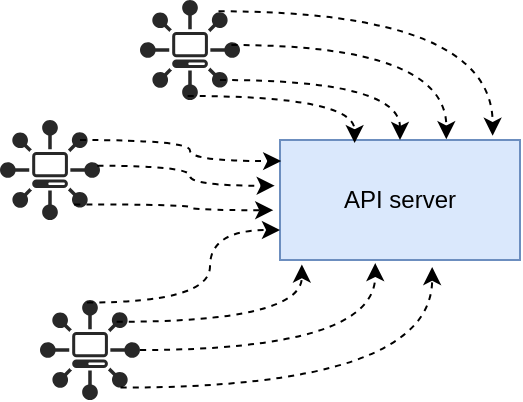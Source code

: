 <mxfile version="24.8.4" pages="16">
  <diagram name="5.1" id="tPfWv-KvZIML5b-OxrrU">
    <mxGraphModel grid="1" page="1" gridSize="10" guides="1" tooltips="1" connect="1" arrows="1" fold="1" pageScale="1" pageWidth="850" pageHeight="1100" math="0" shadow="0">
      <root>
        <mxCell id="0" />
        <mxCell id="1" parent="0" />
        <mxCell id="RDC7dq4gFEcU3LLDLoOI-40" value="" style="verticalLabelPosition=bottom;sketch=0;html=1;fillColor=#282828;strokeColor=none;verticalAlign=top;pointerEvents=1;align=center;shape=mxgraph.cisco_safe.security_icons.ddos;" vertex="1" parent="1">
          <mxGeometry x="340" y="20" width="50" height="50" as="geometry" />
        </mxCell>
        <mxCell id="RDC7dq4gFEcU3LLDLoOI-41" value="" style="verticalLabelPosition=bottom;sketch=0;html=1;fillColor=#282828;strokeColor=none;verticalAlign=top;pointerEvents=1;align=center;shape=mxgraph.cisco_safe.security_icons.ddos;" vertex="1" parent="1">
          <mxGeometry x="270" y="80" width="50" height="50" as="geometry" />
        </mxCell>
        <mxCell id="RDC7dq4gFEcU3LLDLoOI-42" value="" style="verticalLabelPosition=bottom;sketch=0;html=1;fillColor=#282828;strokeColor=none;verticalAlign=top;pointerEvents=1;align=center;shape=mxgraph.cisco_safe.security_icons.ddos;" vertex="1" parent="1">
          <mxGeometry x="290" y="170" width="50" height="50" as="geometry" />
        </mxCell>
        <mxCell id="RDC7dq4gFEcU3LLDLoOI-43" value="API server" style="rounded=0;whiteSpace=wrap;html=1;fillColor=#dae8fc;strokeColor=#6c8ebf;" vertex="1" parent="1">
          <mxGeometry x="410" y="90" width="120" height="60" as="geometry" />
        </mxCell>
        <mxCell id="RDC7dq4gFEcU3LLDLoOI-44" value="" style="endArrow=classic;html=1;rounded=0;exitX=0.785;exitY=0.113;exitDx=0;exitDy=0;exitPerimeter=0;entryX=0.886;entryY=-0.035;entryDx=0;entryDy=0;entryPerimeter=0;edgeStyle=orthogonalEdgeStyle;curved=1;dashed=1;" edge="1" parent="1" source="RDC7dq4gFEcU3LLDLoOI-40" target="RDC7dq4gFEcU3LLDLoOI-43">
          <mxGeometry width="50" height="50" relative="1" as="geometry">
            <mxPoint x="510" y="50" as="sourcePoint" />
            <mxPoint x="560" as="targetPoint" />
          </mxGeometry>
        </mxCell>
        <mxCell id="RDC7dq4gFEcU3LLDLoOI-45" value="" style="endArrow=classic;html=1;rounded=0;exitX=0.914;exitY=0.45;exitDx=0;exitDy=0;exitPerimeter=0;entryX=0.693;entryY=-0.006;entryDx=0;entryDy=0;entryPerimeter=0;edgeStyle=orthogonalEdgeStyle;curved=1;dashed=1;" edge="1" parent="1" source="RDC7dq4gFEcU3LLDLoOI-40" target="RDC7dq4gFEcU3LLDLoOI-43">
          <mxGeometry width="50" height="50" relative="1" as="geometry">
            <mxPoint x="510" y="50" as="sourcePoint" />
            <mxPoint x="560" as="targetPoint" />
          </mxGeometry>
        </mxCell>
        <mxCell id="RDC7dq4gFEcU3LLDLoOI-46" value="" style="endArrow=classic;html=1;rounded=0;exitX=0.8;exitY=0.8;exitDx=0;exitDy=0;exitPerimeter=0;entryX=0.5;entryY=0;entryDx=0;entryDy=0;edgeStyle=orthogonalEdgeStyle;curved=1;dashed=1;" edge="1" parent="1" source="RDC7dq4gFEcU3LLDLoOI-40" target="RDC7dq4gFEcU3LLDLoOI-43">
          <mxGeometry width="50" height="50" relative="1" as="geometry">
            <mxPoint x="550" y="80" as="sourcePoint" />
            <mxPoint x="600" y="30" as="targetPoint" />
          </mxGeometry>
        </mxCell>
        <mxCell id="RDC7dq4gFEcU3LLDLoOI-47" value="" style="endArrow=classic;html=1;rounded=0;exitX=0.476;exitY=0.96;exitDx=0;exitDy=0;exitPerimeter=0;entryX=0.311;entryY=0.026;entryDx=0;entryDy=0;entryPerimeter=0;edgeStyle=orthogonalEdgeStyle;curved=1;dashed=1;" edge="1" parent="1" source="RDC7dq4gFEcU3LLDLoOI-40" target="RDC7dq4gFEcU3LLDLoOI-43">
          <mxGeometry width="50" height="50" relative="1" as="geometry">
            <mxPoint x="600" y="60" as="sourcePoint" />
            <mxPoint x="650" y="10" as="targetPoint" />
          </mxGeometry>
        </mxCell>
        <mxCell id="RDC7dq4gFEcU3LLDLoOI-48" value="" style="endArrow=classic;html=1;rounded=0;exitX=0.8;exitY=0.2;exitDx=0;exitDy=0;exitPerimeter=0;entryX=0.005;entryY=0.176;entryDx=0;entryDy=0;entryPerimeter=0;edgeStyle=orthogonalEdgeStyle;curved=1;dashed=1;" edge="1" parent="1" source="RDC7dq4gFEcU3LLDLoOI-41" target="RDC7dq4gFEcU3LLDLoOI-43">
          <mxGeometry width="50" height="50" relative="1" as="geometry">
            <mxPoint x="450" y="260" as="sourcePoint" />
            <mxPoint x="500" y="210" as="targetPoint" />
          </mxGeometry>
        </mxCell>
        <mxCell id="RDC7dq4gFEcU3LLDLoOI-49" value="" style="endArrow=classic;html=1;rounded=0;exitX=0.972;exitY=0.457;exitDx=0;exitDy=0;exitPerimeter=0;entryX=-0.022;entryY=0.381;entryDx=0;entryDy=0;entryPerimeter=0;edgeStyle=orthogonalEdgeStyle;curved=1;dashed=1;" edge="1" parent="1" source="RDC7dq4gFEcU3LLDLoOI-41" target="RDC7dq4gFEcU3LLDLoOI-43">
          <mxGeometry width="50" height="50" relative="1" as="geometry">
            <mxPoint x="450" y="290" as="sourcePoint" />
            <mxPoint x="500" y="240" as="targetPoint" />
          </mxGeometry>
        </mxCell>
        <mxCell id="RDC7dq4gFEcU3LLDLoOI-50" value="" style="endArrow=classic;html=1;rounded=0;exitX=0.74;exitY=0.844;exitDx=0;exitDy=0;exitPerimeter=0;entryX=-0.028;entryY=0.585;entryDx=0;entryDy=0;entryPerimeter=0;edgeStyle=orthogonalEdgeStyle;curved=1;dashed=1;" edge="1" parent="1" source="RDC7dq4gFEcU3LLDLoOI-41" target="RDC7dq4gFEcU3LLDLoOI-43">
          <mxGeometry width="50" height="50" relative="1" as="geometry">
            <mxPoint x="480" y="280" as="sourcePoint" />
            <mxPoint x="530" y="230" as="targetPoint" />
          </mxGeometry>
        </mxCell>
        <mxCell id="RDC7dq4gFEcU3LLDLoOI-51" value="" style="endArrow=classic;html=1;rounded=0;exitX=0.469;exitY=0.025;exitDx=0;exitDy=0;exitPerimeter=0;entryX=0;entryY=0.75;entryDx=0;entryDy=0;edgeStyle=orthogonalEdgeStyle;curved=1;dashed=1;" edge="1" parent="1" source="RDC7dq4gFEcU3LLDLoOI-42" target="RDC7dq4gFEcU3LLDLoOI-43">
          <mxGeometry width="50" height="50" relative="1" as="geometry">
            <mxPoint x="510" y="290" as="sourcePoint" />
            <mxPoint x="560" y="240" as="targetPoint" />
          </mxGeometry>
        </mxCell>
        <mxCell id="RDC7dq4gFEcU3LLDLoOI-52" value="" style="endArrow=classic;html=1;rounded=0;exitX=0.766;exitY=0.218;exitDx=0;exitDy=0;exitPerimeter=0;entryX=0.091;entryY=1.037;entryDx=0;entryDy=0;entryPerimeter=0;edgeStyle=orthogonalEdgeStyle;curved=1;dashed=1;" edge="1" parent="1" source="RDC7dq4gFEcU3LLDLoOI-42" target="RDC7dq4gFEcU3LLDLoOI-43">
          <mxGeometry width="50" height="50" relative="1" as="geometry">
            <mxPoint x="460" y="310" as="sourcePoint" />
            <mxPoint x="510" y="260" as="targetPoint" />
          </mxGeometry>
        </mxCell>
        <mxCell id="RDC7dq4gFEcU3LLDLoOI-53" value="" style="endArrow=classic;html=1;rounded=0;entryX=0.397;entryY=1.026;entryDx=0;entryDy=0;entryPerimeter=0;edgeStyle=orthogonalEdgeStyle;curved=1;dashed=1;" edge="1" parent="1" source="RDC7dq4gFEcU3LLDLoOI-42" target="RDC7dq4gFEcU3LLDLoOI-43">
          <mxGeometry width="50" height="50" relative="1" as="geometry">
            <mxPoint x="490" y="280" as="sourcePoint" />
            <mxPoint x="540" y="230" as="targetPoint" />
          </mxGeometry>
        </mxCell>
        <mxCell id="RDC7dq4gFEcU3LLDLoOI-54" value="" style="endArrow=classic;html=1;rounded=0;exitX=0.805;exitY=0.876;exitDx=0;exitDy=0;exitPerimeter=0;entryX=0.634;entryY=1.058;entryDx=0;entryDy=0;entryPerimeter=0;edgeStyle=orthogonalEdgeStyle;curved=1;dashed=1;" edge="1" parent="1" source="RDC7dq4gFEcU3LLDLoOI-42" target="RDC7dq4gFEcU3LLDLoOI-43">
          <mxGeometry width="50" height="50" relative="1" as="geometry">
            <mxPoint x="500" y="280" as="sourcePoint" />
            <mxPoint x="550" y="230" as="targetPoint" />
          </mxGeometry>
        </mxCell>
      </root>
    </mxGraphModel>
  </diagram>
  <diagram id="exQNkPFlKrOKUaBLBfif" name="5.2">
    <mxGraphModel dx="1050" dy="621" grid="1" gridSize="10" guides="1" tooltips="1" connect="1" arrows="1" fold="1" page="1" pageScale="1" pageWidth="850" pageHeight="1100" math="0" shadow="0">
      <root>
        <mxCell id="0" />
        <mxCell id="1" parent="0" />
        <mxCell id="b8_OeyGkem425GvDHhff-1" value="API server" style="rounded=0;whiteSpace=wrap;html=1;fillColor=#dae8fc;strokeColor=#6c8ebf;" vertex="1" parent="1">
          <mxGeometry x="550" y="230" width="120" height="60" as="geometry" />
        </mxCell>
        <mxCell id="b8_OeyGkem425GvDHhff-2" style="edgeStyle=orthogonalEdgeStyle;rounded=1;orthogonalLoop=1;jettySize=auto;html=1;curved=0;dashed=1;" edge="1" parent="1" source="b8_OeyGkem425GvDHhff-4" target="b8_OeyGkem425GvDHhff-8">
          <mxGeometry relative="1" as="geometry" />
        </mxCell>
        <mxCell id="b8_OeyGkem425GvDHhff-3" style="edgeStyle=orthogonalEdgeStyle;rounded=1;orthogonalLoop=1;jettySize=auto;html=1;entryX=0;entryY=0.5;entryDx=0;entryDy=0;curved=0;dashed=1;" edge="1" parent="1" source="b8_OeyGkem425GvDHhff-4" target="b8_OeyGkem425GvDHhff-6">
          <mxGeometry relative="1" as="geometry">
            <Array as="points">
              <mxPoint x="195" y="130" />
            </Array>
          </mxGeometry>
        </mxCell>
        <mxCell id="b8_OeyGkem425GvDHhff-4" value="" style="verticalLabelPosition=bottom;sketch=0;html=1;fillColor=#282828;strokeColor=none;verticalAlign=top;pointerEvents=1;align=center;shape=mxgraph.cisco_safe.security_icons.ddos;" vertex="1" parent="1">
          <mxGeometry x="170" y="170" width="50" height="50" as="geometry" />
        </mxCell>
        <mxCell id="b8_OeyGkem425GvDHhff-5" style="edgeStyle=orthogonalEdgeStyle;rounded=1;orthogonalLoop=1;jettySize=auto;html=1;curved=0;dashed=1;" edge="1" parent="1" source="b8_OeyGkem425GvDHhff-6" target="b8_OeyGkem425GvDHhff-1">
          <mxGeometry relative="1" as="geometry">
            <Array as="points">
              <mxPoint x="610" y="130" />
            </Array>
          </mxGeometry>
        </mxCell>
        <mxCell id="b8_OeyGkem425GvDHhff-6" value="POST /login&lt;div&gt;{&lt;/div&gt;&lt;div&gt;&amp;nbsp; &quot;email&quot;: &quot;user@domain.com&quot;,&lt;/div&gt;&lt;div&gt;&lt;span style=&quot;background-color: initial;&quot;&gt;&amp;nbsp; &quot;password&quot;: &quot;asdf&quot;&lt;/span&gt;&lt;/div&gt;&lt;div&gt;&lt;span style=&quot;background-color: initial;&quot;&gt;}&lt;/span&gt;&lt;/div&gt;" style="text;html=1;align=left;verticalAlign=middle;whiteSpace=wrap;rounded=0;spacing=10;strokeColor=#d6b656;dashed=1;fillColor=#fff2cc;" vertex="1" parent="1">
          <mxGeometry x="360" y="80" width="190" height="100" as="geometry" />
        </mxCell>
        <mxCell id="b8_OeyGkem425GvDHhff-7" style="edgeStyle=orthogonalEdgeStyle;rounded=0;orthogonalLoop=1;jettySize=auto;html=1;dashed=1;" edge="1" parent="1" source="b8_OeyGkem425GvDHhff-8" target="b8_OeyGkem425GvDHhff-1">
          <mxGeometry relative="1" as="geometry" />
        </mxCell>
        <mxCell id="b8_OeyGkem425GvDHhff-8" value="POST /login&lt;div&gt;{&lt;/div&gt;&lt;div&gt;&amp;nbsp; &quot;email&quot;: &quot;user@domain.com&quot;,&lt;/div&gt;&lt;div&gt;&lt;span style=&quot;background-color: initial;&quot;&gt;&amp;nbsp; &quot;password&quot;: &quot;password&quot;&lt;/span&gt;&lt;/div&gt;&lt;div&gt;&lt;span style=&quot;background-color: initial;&quot;&gt;}&lt;/span&gt;&lt;/div&gt;" style="text;html=1;align=left;verticalAlign=middle;whiteSpace=wrap;rounded=0;spacing=10;strokeColor=#d6b656;dashed=1;fillColor=#fff2cc;" vertex="1" parent="1">
          <mxGeometry x="270" y="210" width="190" height="100" as="geometry" />
        </mxCell>
        <mxCell id="b8_OeyGkem425GvDHhff-9" style="edgeStyle=orthogonalEdgeStyle;rounded=1;orthogonalLoop=1;jettySize=auto;html=1;entryX=0.5;entryY=1;entryDx=0;entryDy=0;curved=0;dashed=1;" edge="1" parent="1" source="b8_OeyGkem425GvDHhff-10" target="b8_OeyGkem425GvDHhff-1">
          <mxGeometry relative="1" as="geometry">
            <Array as="points">
              <mxPoint x="250" y="300" />
              <mxPoint x="250" y="330" />
              <mxPoint x="610" y="330" />
            </Array>
          </mxGeometry>
        </mxCell>
        <mxCell id="b8_OeyGkem425GvDHhff-10" value="POST /login&lt;div&gt;{&lt;/div&gt;&lt;div&gt;&amp;nbsp; &quot;email&quot;: &quot;user@domain.com&quot;,&lt;/div&gt;&lt;div&gt;&lt;span style=&quot;background-color: initial;&quot;&gt;&amp;nbsp; &quot;password&quot;: &quot;secret&quot;&lt;/span&gt;&lt;/div&gt;&lt;div&gt;&lt;span style=&quot;background-color: initial;&quot;&gt;}&lt;/span&gt;&lt;/div&gt;" style="text;html=1;align=left;verticalAlign=middle;whiteSpace=wrap;rounded=0;spacing=10;strokeColor=#d6b656;dashed=1;fillColor=#fff2cc;" vertex="1" parent="1">
          <mxGeometry x="30" y="250" width="190" height="100" as="geometry" />
        </mxCell>
        <mxCell id="b8_OeyGkem425GvDHhff-11" style="edgeStyle=orthogonalEdgeStyle;rounded=1;orthogonalLoop=1;jettySize=auto;html=1;entryX=0.866;entryY=0.003;entryDx=0;entryDy=0;entryPerimeter=0;curved=0;dashed=1;" edge="1" parent="1" source="b8_OeyGkem425GvDHhff-4" target="b8_OeyGkem425GvDHhff-10">
          <mxGeometry relative="1" as="geometry" />
        </mxCell>
      </root>
    </mxGraphModel>
  </diagram>
  <diagram id="dwskWcMmcxe83NuTVIjC" name="5.3">
    <mxGraphModel dx="1050" dy="621" grid="1" gridSize="10" guides="1" tooltips="1" connect="1" arrows="1" fold="1" page="1" pageScale="1" pageWidth="850" pageHeight="1100" math="0" shadow="0">
      <root>
        <mxCell id="0" />
        <mxCell id="1" parent="0" />
        <mxCell id="x0VhhE_B2YfE0R8ztoyS-1" value="Payments API" style="rounded=0;whiteSpace=wrap;html=1;fillColor=#dae8fc;strokeColor=#6c8ebf;" vertex="1" parent="1">
          <mxGeometry x="520" y="280" width="120" height="60" as="geometry" />
        </mxCell>
        <mxCell id="x0VhhE_B2YfE0R8ztoyS-2" value="E-store" style="rounded=0;whiteSpace=wrap;html=1;fillColor=#dae8fc;strokeColor=#6c8ebf;" vertex="1" parent="1">
          <mxGeometry x="330" y="210" width="120" height="60" as="geometry" />
        </mxCell>
        <mxCell id="x0VhhE_B2YfE0R8ztoyS-3" style="edgeStyle=orthogonalEdgeStyle;rounded=1;orthogonalLoop=1;jettySize=auto;html=1;entryX=0;entryY=0.5;entryDx=0;entryDy=0;curved=0;dashed=1;" edge="1" parent="1" source="x0VhhE_B2YfE0R8ztoyS-5" target="x0VhhE_B2YfE0R8ztoyS-7">
          <mxGeometry relative="1" as="geometry" />
        </mxCell>
        <mxCell id="x0VhhE_B2YfE0R8ztoyS-4" style="edgeStyle=orthogonalEdgeStyle;rounded=1;orthogonalLoop=1;jettySize=auto;html=1;entryX=0;entryY=0.5;entryDx=0;entryDy=0;curved=0;dashed=1;" edge="1" parent="1" source="x0VhhE_B2YfE0R8ztoyS-5" target="x0VhhE_B2YfE0R8ztoyS-9">
          <mxGeometry relative="1" as="geometry">
            <Array as="points">
              <mxPoint x="125" y="330" />
            </Array>
          </mxGeometry>
        </mxCell>
        <mxCell id="x0VhhE_B2YfE0R8ztoyS-5" value="" style="sketch=0;aspect=fixed;pointerEvents=1;shadow=0;dashed=0;html=1;strokeColor=none;labelPosition=center;verticalLabelPosition=bottom;verticalAlign=top;align=center;fillColor=#00188D;shape=mxgraph.azure.laptop" vertex="1" parent="1">
          <mxGeometry x="100" y="225" width="50" height="30" as="geometry" />
        </mxCell>
        <mxCell id="x0VhhE_B2YfE0R8ztoyS-6" style="edgeStyle=orthogonalEdgeStyle;rounded=1;orthogonalLoop=1;jettySize=auto;html=1;entryX=0;entryY=0.5;entryDx=0;entryDy=0;curved=0;dashed=1;" edge="1" parent="1" source="x0VhhE_B2YfE0R8ztoyS-7" target="x0VhhE_B2YfE0R8ztoyS-2">
          <mxGeometry relative="1" as="geometry" />
        </mxCell>
        <mxCell id="x0VhhE_B2YfE0R8ztoyS-7" value="POST /checkout" style="text;html=1;align=center;verticalAlign=middle;whiteSpace=wrap;rounded=0;strokeColor=#d6b656;dashed=1;fillColor=#fff2cc;" vertex="1" parent="1">
          <mxGeometry x="180" y="220" width="120" height="40" as="geometry" />
        </mxCell>
        <mxCell id="x0VhhE_B2YfE0R8ztoyS-8" style="edgeStyle=orthogonalEdgeStyle;rounded=1;orthogonalLoop=1;jettySize=auto;html=1;entryX=0;entryY=0.5;entryDx=0;entryDy=0;curved=0;dashed=1;" edge="1" parent="1" source="x0VhhE_B2YfE0R8ztoyS-9" target="x0VhhE_B2YfE0R8ztoyS-1">
          <mxGeometry relative="1" as="geometry">
            <Array as="points">
              <mxPoint x="480" y="330" />
              <mxPoint x="480" y="310" />
            </Array>
          </mxGeometry>
        </mxCell>
        <mxCell id="x0VhhE_B2YfE0R8ztoyS-9" value="POST /pay" style="text;html=1;align=center;verticalAlign=middle;whiteSpace=wrap;rounded=0;strokeColor=#d6b656;dashed=1;fillColor=#fff2cc;" vertex="1" parent="1">
          <mxGeometry x="180" y="310" width="120" height="40" as="geometry" />
        </mxCell>
        <mxCell id="x0VhhE_B2YfE0R8ztoyS-10" style="edgeStyle=orthogonalEdgeStyle;rounded=1;orthogonalLoop=1;jettySize=auto;html=1;entryX=0.5;entryY=0;entryDx=0;entryDy=0;curved=0;dashed=1;" edge="1" parent="1" source="x0VhhE_B2YfE0R8ztoyS-11" target="x0VhhE_B2YfE0R8ztoyS-2">
          <mxGeometry relative="1" as="geometry" />
        </mxCell>
        <mxCell id="x0VhhE_B2YfE0R8ztoyS-11" value="Webhook:&lt;div&gt;onPaymentSuccess:&lt;/div&gt;&lt;div&gt;/example.com/api/payment-success&lt;/div&gt;" style="rounded=0;whiteSpace=wrap;html=1;align=left;spacing=10;dashed=1;fillColor=#fff2cc;strokeColor=#d6b656;" vertex="1" parent="1">
          <mxGeometry x="520" y="150" width="220" height="70" as="geometry" />
        </mxCell>
        <mxCell id="x0VhhE_B2YfE0R8ztoyS-12" style="edgeStyle=orthogonalEdgeStyle;rounded=1;orthogonalLoop=1;jettySize=auto;html=1;entryX=0.71;entryY=1.02;entryDx=0;entryDy=0;entryPerimeter=0;curved=0;dashed=1;" edge="1" parent="1" source="x0VhhE_B2YfE0R8ztoyS-1" target="x0VhhE_B2YfE0R8ztoyS-11">
          <mxGeometry relative="1" as="geometry">
            <Array as="points">
              <mxPoint x="676" y="330" />
            </Array>
          </mxGeometry>
        </mxCell>
        <mxCell id="x0VhhE_B2YfE0R8ztoyS-13" value="" style="html=1;verticalLabelPosition=bottom;align=center;labelBackgroundColor=#ffffff;verticalAlign=top;strokeWidth=2;strokeColor=#0080F0;shadow=0;dashed=0;shape=mxgraph.ios7.icons.mail;" vertex="1" parent="1">
          <mxGeometry x="225" y="156" width="30" height="16.5" as="geometry" />
        </mxCell>
        <mxCell id="x0VhhE_B2YfE0R8ztoyS-14" style="edgeStyle=orthogonalEdgeStyle;rounded=1;orthogonalLoop=1;jettySize=auto;html=1;entryX=1.065;entryY=0.22;entryDx=0;entryDy=0;entryPerimeter=0;curved=0;dashed=1;" edge="1" parent="1" source="x0VhhE_B2YfE0R8ztoyS-2" target="x0VhhE_B2YfE0R8ztoyS-13">
          <mxGeometry relative="1" as="geometry">
            <Array as="points">
              <mxPoint x="390" y="160" />
              <mxPoint x="257" y="160" />
            </Array>
          </mxGeometry>
        </mxCell>
        <mxCell id="x0VhhE_B2YfE0R8ztoyS-15" style="edgeStyle=orthogonalEdgeStyle;rounded=1;orthogonalLoop=1;jettySize=auto;html=1;entryX=0.5;entryY=0;entryDx=0;entryDy=0;entryPerimeter=0;curved=0;dashed=1;" edge="1" parent="1" source="x0VhhE_B2YfE0R8ztoyS-13" target="x0VhhE_B2YfE0R8ztoyS-5">
          <mxGeometry relative="1" as="geometry" />
        </mxCell>
        <mxCell id="x0VhhE_B2YfE0R8ztoyS-16" value="1) Customer checks out an order" style="text;html=1;align=center;verticalAlign=middle;whiteSpace=wrap;rounded=0;strokeColor=#9673a6;dashed=1;fillColor=#e1d5e7;" vertex="1" parent="1">
          <mxGeometry x="180" y="180" width="120" height="40" as="geometry" />
        </mxCell>
        <mxCell id="x0VhhE_B2YfE0R8ztoyS-17" value="2) Customer pays using our API" style="text;html=1;align=center;verticalAlign=middle;whiteSpace=wrap;rounded=0;strokeColor=#9673a6;dashed=1;fillColor=#e1d5e7;" vertex="1" parent="1">
          <mxGeometry x="180" y="270" width="120" height="40" as="geometry" />
        </mxCell>
        <mxCell id="x0VhhE_B2YfE0R8ztoyS-18" value="3) If payment is successful, we execute the webhook" style="text;html=1;align=center;verticalAlign=middle;whiteSpace=wrap;rounded=0;strokeColor=#9673a6;dashed=1;spacing=5;fillColor=#e1d5e7;" vertex="1" parent="1">
          <mxGeometry x="495" y="230" width="170" height="50" as="geometry" />
        </mxCell>
        <mxCell id="x0VhhE_B2YfE0R8ztoyS-19" value="4) Store sends payment confirmation to customer" style="text;html=1;align=center;verticalAlign=middle;whiteSpace=wrap;rounded=0;strokeColor=#9673a6;dashed=1;fillColor=#e1d5e7;" vertex="1" parent="1">
          <mxGeometry x="165" y="100" width="150" height="50" as="geometry" />
        </mxCell>
      </root>
    </mxGraphModel>
  </diagram>
  <diagram id="P6xHnBrZi4xeuD6xlI1o" name="5.4">
    <mxGraphModel dx="1050" dy="621" grid="1" gridSize="10" guides="1" tooltips="1" connect="1" arrows="1" fold="1" page="1" pageScale="1" pageWidth="850" pageHeight="1100" math="0" shadow="0">
      <root>
        <mxCell id="0" />
        <mxCell id="1" parent="0" />
        <mxCell id="tvKtaYT_kVWb2ln9epwd-1" value="Payments API" style="rounded=0;whiteSpace=wrap;html=1;fillColor=#dae8fc;strokeColor=#6c8ebf;" vertex="1" parent="1">
          <mxGeometry x="520" y="280" width="120" height="60" as="geometry" />
        </mxCell>
        <mxCell id="tvKtaYT_kVWb2ln9epwd-2" value="E-store" style="rounded=0;whiteSpace=wrap;html=1;fillColor=#dae8fc;strokeColor=#6c8ebf;" vertex="1" parent="1">
          <mxGeometry x="330" y="210" width="120" height="60" as="geometry" />
        </mxCell>
        <mxCell id="tvKtaYT_kVWb2ln9epwd-3" style="edgeStyle=orthogonalEdgeStyle;rounded=1;orthogonalLoop=1;jettySize=auto;html=1;entryX=0;entryY=0.5;entryDx=0;entryDy=0;curved=0;dashed=1;" edge="1" parent="1" source="tvKtaYT_kVWb2ln9epwd-5" target="tvKtaYT_kVWb2ln9epwd-7">
          <mxGeometry relative="1" as="geometry" />
        </mxCell>
        <mxCell id="tvKtaYT_kVWb2ln9epwd-4" style="edgeStyle=orthogonalEdgeStyle;rounded=1;orthogonalLoop=1;jettySize=auto;html=1;entryX=0;entryY=0.5;entryDx=0;entryDy=0;curved=0;dashed=1;" edge="1" parent="1" source="tvKtaYT_kVWb2ln9epwd-5" target="tvKtaYT_kVWb2ln9epwd-9">
          <mxGeometry relative="1" as="geometry">
            <Array as="points">
              <mxPoint x="125" y="330" />
            </Array>
          </mxGeometry>
        </mxCell>
        <mxCell id="tvKtaYT_kVWb2ln9epwd-5" value="" style="sketch=0;aspect=fixed;pointerEvents=1;shadow=0;dashed=0;html=1;strokeColor=none;labelPosition=center;verticalLabelPosition=bottom;verticalAlign=top;align=center;fillColor=#00188D;shape=mxgraph.azure.laptop" vertex="1" parent="1">
          <mxGeometry x="100" y="225" width="50" height="30" as="geometry" />
        </mxCell>
        <mxCell id="tvKtaYT_kVWb2ln9epwd-6" style="edgeStyle=orthogonalEdgeStyle;rounded=1;orthogonalLoop=1;jettySize=auto;html=1;entryX=0;entryY=0.5;entryDx=0;entryDy=0;curved=0;dashed=1;" edge="1" parent="1" source="tvKtaYT_kVWb2ln9epwd-7" target="tvKtaYT_kVWb2ln9epwd-2">
          <mxGeometry relative="1" as="geometry" />
        </mxCell>
        <mxCell id="tvKtaYT_kVWb2ln9epwd-7" value="POST /checkout" style="text;html=1;align=center;verticalAlign=middle;whiteSpace=wrap;rounded=0;strokeColor=#d6b656;dashed=1;fillColor=#fff2cc;" vertex="1" parent="1">
          <mxGeometry x="180" y="220" width="120" height="40" as="geometry" />
        </mxCell>
        <mxCell id="tvKtaYT_kVWb2ln9epwd-8" style="edgeStyle=orthogonalEdgeStyle;rounded=1;orthogonalLoop=1;jettySize=auto;html=1;entryX=0;entryY=0.5;entryDx=0;entryDy=0;curved=0;dashed=1;" edge="1" parent="1" source="tvKtaYT_kVWb2ln9epwd-9" target="tvKtaYT_kVWb2ln9epwd-1">
          <mxGeometry relative="1" as="geometry">
            <Array as="points">
              <mxPoint x="480" y="330" />
              <mxPoint x="480" y="310" />
            </Array>
          </mxGeometry>
        </mxCell>
        <mxCell id="tvKtaYT_kVWb2ln9epwd-9" value="POST /pay" style="text;html=1;align=center;verticalAlign=middle;whiteSpace=wrap;rounded=0;strokeColor=#d6b656;dashed=1;fillColor=#fff2cc;" vertex="1" parent="1">
          <mxGeometry x="180" y="310" width="120" height="40" as="geometry" />
        </mxCell>
        <mxCell id="tvKtaYT_kVWb2ln9epwd-10" style="edgeStyle=orthogonalEdgeStyle;rounded=1;orthogonalLoop=1;jettySize=auto;html=1;entryX=0.5;entryY=0;entryDx=0;entryDy=0;curved=0;dashed=1;" edge="1" parent="1" source="tvKtaYT_kVWb2ln9epwd-11" target="tvKtaYT_kVWb2ln9epwd-2">
          <mxGeometry relative="1" as="geometry" />
        </mxCell>
        <mxCell id="tvKtaYT_kVWb2ln9epwd-11" value="Webhook:&lt;div&gt;onPaymentSuccess:&lt;/div&gt;&lt;div&gt;http://localhost:8080/jobs&lt;/div&gt;" style="rounded=0;whiteSpace=wrap;html=1;align=left;spacing=10;dashed=1;fillColor=#fff2cc;strokeColor=#d6b656;" vertex="1" parent="1">
          <mxGeometry x="565" y="160" width="157" height="60" as="geometry" />
        </mxCell>
        <mxCell id="tvKtaYT_kVWb2ln9epwd-12" style="edgeStyle=orthogonalEdgeStyle;rounded=1;orthogonalLoop=1;jettySize=auto;html=1;entryX=0.71;entryY=1.02;entryDx=0;entryDy=0;entryPerimeter=0;curved=0;dashed=1;" edge="1" parent="1" source="tvKtaYT_kVWb2ln9epwd-1" target="tvKtaYT_kVWb2ln9epwd-11">
          <mxGeometry relative="1" as="geometry">
            <Array as="points">
              <mxPoint x="676" y="330" />
            </Array>
          </mxGeometry>
        </mxCell>
        <mxCell id="tvKtaYT_kVWb2ln9epwd-13" value="1) Customer checks out an order" style="text;html=1;align=center;verticalAlign=middle;whiteSpace=wrap;rounded=0;strokeColor=#9673a6;dashed=1;fillColor=#e1d5e7;" vertex="1" parent="1">
          <mxGeometry x="180" y="180" width="120" height="40" as="geometry" />
        </mxCell>
        <mxCell id="tvKtaYT_kVWb2ln9epwd-14" value="2) Customer pays using our API" style="text;html=1;align=center;verticalAlign=middle;whiteSpace=wrap;rounded=0;strokeColor=#9673a6;dashed=1;fillColor=#e1d5e7;" vertex="1" parent="1">
          <mxGeometry x="180" y="270" width="120" height="40" as="geometry" />
        </mxCell>
        <mxCell id="tvKtaYT_kVWb2ln9epwd-15" value="3) If payment is successful, we execute the webhook" style="text;html=1;align=center;verticalAlign=middle;whiteSpace=wrap;rounded=0;strokeColor=#9673a6;dashed=1;spacing=5;fillColor=#e1d5e7;" vertex="1" parent="1">
          <mxGeometry x="495" y="230" width="170" height="50" as="geometry" />
        </mxCell>
        <mxCell id="tvKtaYT_kVWb2ln9epwd-16" value="Error message:&lt;div&gt;404 Not Found&lt;/div&gt;" style="text;html=1;align=center;verticalAlign=middle;whiteSpace=wrap;rounded=0;strokeColor=#9673a6;dashed=1;fillColor=#e1d5e7;" vertex="1" parent="1">
          <mxGeometry x="425" y="150" width="105" height="40" as="geometry" />
        </mxCell>
      </root>
    </mxGraphModel>
  </diagram>
  <diagram id="PON-cdZw3XqrslUO2jjc" name="5.5">
    <mxGraphModel dx="1050" dy="621" grid="1" gridSize="10" guides="1" tooltips="1" connect="1" arrows="1" fold="1" page="1" pageScale="1" pageWidth="850" pageHeight="1100" math="0" shadow="0">
      <root>
        <mxCell id="0" />
        <mxCell id="1" parent="0" />
        <mxCell id="LedJHnMppTSJjalO4_jC-1" value="" style="rounded=0;whiteSpace=wrap;html=1;fillColor=#d5e8d4;strokeColor=#82b366;" vertex="1" parent="1">
          <mxGeometry x="300" y="140" width="300" height="170" as="geometry" />
        </mxCell>
        <mxCell id="LedJHnMppTSJjalO4_jC-2" style="edgeStyle=orthogonalEdgeStyle;rounded=0;orthogonalLoop=1;jettySize=auto;html=1;" edge="1" parent="1" source="LedJHnMppTSJjalO4_jC-4" target="LedJHnMppTSJjalO4_jC-5">
          <mxGeometry relative="1" as="geometry" />
        </mxCell>
        <mxCell id="LedJHnMppTSJjalO4_jC-3" style="edgeStyle=orthogonalEdgeStyle;rounded=1;orthogonalLoop=1;jettySize=auto;html=1;entryX=0;entryY=0.5;entryDx=0;entryDy=0;curved=0;dashed=1;" edge="1" parent="1" source="LedJHnMppTSJjalO4_jC-4" target="LedJHnMppTSJjalO4_jC-10">
          <mxGeometry relative="1" as="geometry" />
        </mxCell>
        <mxCell id="LedJHnMppTSJjalO4_jC-4" value="Web Application Firewall" style="rounded=0;whiteSpace=wrap;html=1;fillColor=#dae8fc;strokeColor=#6c8ebf;" vertex="1" parent="1">
          <mxGeometry x="310" y="240" width="120" height="60" as="geometry" />
        </mxCell>
        <mxCell id="LedJHnMppTSJjalO4_jC-5" value="Capital One API" style="rounded=0;whiteSpace=wrap;html=1;fillColor=#dae8fc;strokeColor=#6c8ebf;" vertex="1" parent="1">
          <mxGeometry x="460" y="240" width="120" height="60" as="geometry" />
        </mxCell>
        <mxCell id="LedJHnMppTSJjalO4_jC-6" value="AWS EC2 Instance" style="text;html=1;align=center;verticalAlign=middle;whiteSpace=wrap;rounded=0;strokeColor=default;dashed=1;" vertex="1" parent="1">
          <mxGeometry x="300" y="140" width="300" height="30" as="geometry" />
        </mxCell>
        <mxCell id="LedJHnMppTSJjalO4_jC-7" value="" style="shape=image;html=1;verticalAlign=top;verticalLabelPosition=bottom;labelBackgroundColor=#ffffff;imageAspect=0;aspect=fixed;image=https://cdn0.iconfinder.com/data/icons/kameleon-free-pack/110/Hacker-128.png" vertex="1" parent="1">
          <mxGeometry x="80" y="140" width="60" height="60" as="geometry" />
        </mxCell>
        <mxCell id="LedJHnMppTSJjalO4_jC-8" style="edgeStyle=orthogonalEdgeStyle;rounded=1;orthogonalLoop=1;jettySize=auto;html=1;entryX=0;entryY=0.5;entryDx=0;entryDy=0;curved=0;dashed=1;" edge="1" parent="1" source="LedJHnMppTSJjalO4_jC-9" target="LedJHnMppTSJjalO4_jC-4">
          <mxGeometry relative="1" as="geometry">
            <Array as="points">
              <mxPoint x="240" y="270" />
            </Array>
          </mxGeometry>
        </mxCell>
        <mxCell id="LedJHnMppTSJjalO4_jC-9" value="GET https://example.com/?proxy=http://169.254.169.254/latest/meta-data/security-credentials" style="text;html=1;align=left;verticalAlign=middle;whiteSpace=wrap;rounded=0;spacing=10;dashed=1;strokeColor=#d6b656;fillColor=#fff2cc;" vertex="1" parent="1">
          <mxGeometry x="40" y="90" width="530" height="30" as="geometry" />
        </mxCell>
        <mxCell id="LedJHnMppTSJjalO4_jC-10" value="http://169.254.169.254/latest/meta-data/security-credentials" style="text;html=1;align=left;verticalAlign=middle;whiteSpace=wrap;rounded=0;spacing=10;dashed=1;strokeColor=#d6b656;fillColor=#fff2cc;" vertex="1" parent="1">
          <mxGeometry x="395" y="190" width="335" height="30" as="geometry" />
        </mxCell>
        <mxCell id="LedJHnMppTSJjalO4_jC-11" style="edgeStyle=orthogonalEdgeStyle;rounded=1;orthogonalLoop=1;jettySize=auto;html=1;curved=0;dashed=1;" edge="1" parent="1" source="LedJHnMppTSJjalO4_jC-7">
          <mxGeometry relative="1" as="geometry">
            <mxPoint x="190" y="122" as="targetPoint" />
            <Array as="points">
              <mxPoint x="190" y="170" />
              <mxPoint x="190" y="122" />
            </Array>
          </mxGeometry>
        </mxCell>
        <mxCell id="LedJHnMppTSJjalO4_jC-12" style="edgeStyle=orthogonalEdgeStyle;rounded=1;orthogonalLoop=1;jettySize=auto;html=1;curved=0;dashed=1;" edge="1" parent="1" source="LedJHnMppTSJjalO4_jC-13" target="LedJHnMppTSJjalO4_jC-7">
          <mxGeometry relative="1" as="geometry" />
        </mxCell>
        <mxCell id="LedJHnMppTSJjalO4_jC-13" value="{&quot;SecretAccessKey&quot;: &quot;...&quot;, &quot;AccessKeyId&quot;: &quot;...&quot;}" style="text;html=1;align=center;verticalAlign=middle;whiteSpace=wrap;rounded=0;strokeColor=#d6b656;dashed=1;fillColor=#fff2cc;" vertex="1" parent="1">
          <mxGeometry x="10" y="280" width="255" height="40" as="geometry" />
        </mxCell>
        <mxCell id="LedJHnMppTSJjalO4_jC-14" style="edgeStyle=orthogonalEdgeStyle;rounded=1;orthogonalLoop=1;jettySize=auto;html=1;entryX=0.428;entryY=0.98;entryDx=0;entryDy=0;entryPerimeter=0;curved=0;dashed=1;" edge="1" parent="1" source="LedJHnMppTSJjalO4_jC-4" target="LedJHnMppTSJjalO4_jC-13">
          <mxGeometry relative="1" as="geometry">
            <Array as="points">
              <mxPoint x="370" y="340" />
              <mxPoint x="119" y="340" />
            </Array>
          </mxGeometry>
        </mxCell>
      </root>
    </mxGraphModel>
  </diagram>
  <diagram id="rcj18wIR_2J8Nqn2qdMb" name="5.6">
    <mxGraphModel dx="1050" dy="621" grid="1" gridSize="10" guides="1" tooltips="1" connect="1" arrows="1" fold="1" page="1" pageScale="1" pageWidth="850" pageHeight="1100" math="0" shadow="0">
      <root>
        <mxCell id="0" />
        <mxCell id="1" parent="0" />
        <mxCell id="GK293Ug9q_5S2i0icRPX-1" style="edgeStyle=orthogonalEdgeStyle;rounded=1;orthogonalLoop=1;jettySize=auto;html=1;curved=0;dashed=1;" edge="1" parent="1" source="GK293Ug9q_5S2i0icRPX-2" target="GK293Ug9q_5S2i0icRPX-6">
          <mxGeometry relative="1" as="geometry" />
        </mxCell>
        <mxCell id="GK293Ug9q_5S2i0icRPX-2" value="" style="sketch=0;aspect=fixed;pointerEvents=1;shadow=0;dashed=0;html=1;strokeColor=none;labelPosition=center;verticalLabelPosition=bottom;verticalAlign=top;align=center;fillColor=#00188D;shape=mxgraph.azure.laptop" vertex="1" parent="1">
          <mxGeometry x="110" y="320" width="50" height="30" as="geometry" />
        </mxCell>
        <mxCell id="GK293Ug9q_5S2i0icRPX-3" style="edgeStyle=orthogonalEdgeStyle;rounded=1;orthogonalLoop=1;jettySize=auto;html=1;entryX=1;entryY=0.5;entryDx=0;entryDy=0;curved=0;dashed=1;" edge="1" parent="1" source="GK293Ug9q_5S2i0icRPX-4" target="GK293Ug9q_5S2i0icRPX-7">
          <mxGeometry relative="1" as="geometry">
            <Array as="points">
              <mxPoint x="600" y="405" />
            </Array>
          </mxGeometry>
        </mxCell>
        <mxCell id="GK293Ug9q_5S2i0icRPX-4" value="AI server" style="rounded=0;whiteSpace=wrap;html=1;fillColor=#dae8fc;strokeColor=#6c8ebf;" vertex="1" parent="1">
          <mxGeometry x="540" y="305" width="120" height="60" as="geometry" />
        </mxCell>
        <mxCell id="GK293Ug9q_5S2i0icRPX-5" style="edgeStyle=orthogonalEdgeStyle;rounded=1;orthogonalLoop=1;jettySize=auto;html=1;curved=0;dashed=1;" edge="1" parent="1" source="GK293Ug9q_5S2i0icRPX-6" target="GK293Ug9q_5S2i0icRPX-4">
          <mxGeometry relative="1" as="geometry" />
        </mxCell>
        <mxCell id="GK293Ug9q_5S2i0icRPX-6" value="GET /catalog/bad-id" style="text;html=1;align=center;verticalAlign=middle;whiteSpace=wrap;rounded=0;strokeColor=#d6b656;dashed=1;fillColor=#fff2cc;" vertex="1" parent="1">
          <mxGeometry x="285" y="315" width="140" height="40" as="geometry" />
        </mxCell>
        <UserObject label="Status code: 500&lt;div&gt;{&quot;error&quot;: &quot;(psycopg2.errors.SyntaxError) syntax error at or near &quot;AND&quot;\nLINE 16...&quot;}&lt;/div&gt;" link="{&#xa;    &quot;error&quot;: &quot;(psycopg2.errors.SyntaxError) syntax error at or near &quot;AND&quot;\nLINE 16...&quot;&#xa;}" id="GK293Ug9q_5S2i0icRPX-7">
          <mxCell style="text;html=1;align=left;verticalAlign=middle;whiteSpace=wrap;rounded=0;strokeColor=#b85450;dashed=1;spacing=10;fillColor=#f8cecc;" vertex="1" parent="1">
            <mxGeometry x="125" y="380" width="460" height="50" as="geometry" />
          </mxCell>
        </UserObject>
        <mxCell id="GK293Ug9q_5S2i0icRPX-8" style="edgeStyle=orthogonalEdgeStyle;rounded=1;orthogonalLoop=1;jettySize=auto;html=1;entryX=-0.045;entryY=0.551;entryDx=0;entryDy=0;entryPerimeter=0;curved=0;dashed=1;" edge="1" parent="1" source="GK293Ug9q_5S2i0icRPX-7" target="GK293Ug9q_5S2i0icRPX-2">
          <mxGeometry relative="1" as="geometry">
            <Array as="points">
              <mxPoint x="80" y="405" />
              <mxPoint x="80" y="337" />
              <mxPoint x="108" y="337" />
            </Array>
          </mxGeometry>
        </mxCell>
      </root>
    </mxGraphModel>
  </diagram>
  <diagram id="gCw6n2J8xPgXVs8Amhre" name="5.7">
    <mxGraphModel dx="1050" dy="621" grid="1" gridSize="10" guides="1" tooltips="1" connect="1" arrows="1" fold="1" page="1" pageScale="1" pageWidth="850" pageHeight="1100" math="0" shadow="0">
      <root>
        <mxCell id="0" />
        <mxCell id="1" parent="0" />
        <mxCell id="3UoQWejwgegLHC68CmrI-1" value="" style="rounded=0;whiteSpace=wrap;html=1;fillColor=#f9f7ed;strokeColor=#36393d;" vertex="1" parent="1">
          <mxGeometry x="470" y="60" width="160" height="230" as="geometry" />
        </mxCell>
        <mxCell id="3UoQWejwgegLHC68CmrI-2" value="Stage 2" style="text;html=1;align=center;verticalAlign=middle;whiteSpace=wrap;rounded=0;strokeColor=default;dashed=1;" vertex="1" parent="1">
          <mxGeometry x="470" y="60" width="160" height="30" as="geometry" />
        </mxCell>
        <mxCell id="3UoQWejwgegLHC68CmrI-3" value="" style="rounded=0;whiteSpace=wrap;html=1;fillColor=#f9f7ed;strokeColor=#36393d;" vertex="1" parent="1">
          <mxGeometry x="60" y="60" width="410" height="230" as="geometry" />
        </mxCell>
        <mxCell id="3UoQWejwgegLHC68CmrI-4" style="edgeStyle=orthogonalEdgeStyle;rounded=0;orthogonalLoop=1;jettySize=auto;html=1;" edge="1" parent="1" source="3UoQWejwgegLHC68CmrI-5" target="3UoQWejwgegLHC68CmrI-11">
          <mxGeometry relative="1" as="geometry" />
        </mxCell>
        <mxCell id="3UoQWejwgegLHC68CmrI-5" value="API v1&lt;div&gt;Deprecation: @1806129442&lt;br&gt;&lt;/div&gt;&lt;div&gt;Sunset: Wed, 30 Jun 2027 23:59:59 GMT&lt;br&gt;&lt;/div&gt;" style="rounded=0;whiteSpace=wrap;html=1;fillColor=#dae8fc;strokeColor=#6c8ebf;" vertex="1" parent="1">
          <mxGeometry x="76" y="140" width="250" height="60" as="geometry" />
        </mxCell>
        <mxCell id="3UoQWejwgegLHC68CmrI-6" value="API v2" style="rounded=0;whiteSpace=wrap;html=1;fillColor=#dae8fc;strokeColor=#6c8ebf;" vertex="1" parent="1">
          <mxGeometry x="141" y="210" width="120" height="60" as="geometry" />
        </mxCell>
        <mxCell id="3UoQWejwgegLHC68CmrI-7" style="edgeStyle=orthogonalEdgeStyle;rounded=0;orthogonalLoop=1;jettySize=auto;html=1;entryX=1;entryY=0.5;entryDx=0;entryDy=0;" edge="1" parent="1" source="3UoQWejwgegLHC68CmrI-8" target="3UoQWejwgegLHC68CmrI-6">
          <mxGeometry relative="1" as="geometry" />
        </mxCell>
        <mxCell id="3UoQWejwgegLHC68CmrI-8" value="Release v2" style="text;html=1;align=center;verticalAlign=middle;whiteSpace=wrap;rounded=0;strokeColor=#9673a6;dashed=1;fillColor=#e1d5e7;" vertex="1" parent="1">
          <mxGeometry x="310" y="230" width="100" height="30" as="geometry" />
        </mxCell>
        <mxCell id="3UoQWejwgegLHC68CmrI-9" style="edgeStyle=orthogonalEdgeStyle;rounded=0;orthogonalLoop=1;jettySize=auto;html=1;entryX=0.5;entryY=0;entryDx=0;entryDy=0;" edge="1" parent="1" source="3UoQWejwgegLHC68CmrI-10" target="3UoQWejwgegLHC68CmrI-5">
          <mxGeometry relative="1" as="geometry">
            <Array as="points">
              <mxPoint x="201" y="120" />
            </Array>
          </mxGeometry>
        </mxCell>
        <mxCell id="3UoQWejwgegLHC68CmrI-10" value="Set deprecation and sunset headers in v1" style="text;html=1;align=center;verticalAlign=middle;whiteSpace=wrap;rounded=0;strokeColor=#9673a6;dashed=1;fillColor=#e1d5e7;" vertex="1" parent="1">
          <mxGeometry x="350" y="100" width="100" height="60" as="geometry" />
        </mxCell>
        <mxCell id="3UoQWejwgegLHC68CmrI-11" value="" style="verticalLabelPosition=bottom;verticalAlign=top;html=1;shape=mxgraph.basic.x;fillColor=#f8cecc;strokeColor=#b85450;" vertex="1" parent="1">
          <mxGeometry x="540" y="160" width="20" height="20" as="geometry" />
        </mxCell>
        <mxCell id="3UoQWejwgegLHC68CmrI-12" value="Retire v1" style="text;html=1;align=center;verticalAlign=middle;whiteSpace=wrap;rounded=0;strokeColor=#9673a6;dashed=1;fillColor=#e1d5e7;" vertex="1" parent="1">
          <mxGeometry x="500" y="120" width="100" height="30" as="geometry" />
        </mxCell>
        <mxCell id="3UoQWejwgegLHC68CmrI-13" value="Stage 1" style="text;html=1;align=center;verticalAlign=middle;whiteSpace=wrap;rounded=0;strokeColor=default;dashed=1;" vertex="1" parent="1">
          <mxGeometry x="60" y="60" width="410" height="30" as="geometry" />
        </mxCell>
        <mxCell id="3UoQWejwgegLHC68CmrI-14" value="API v2" style="rounded=0;whiteSpace=wrap;html=1;fillColor=#dae8fc;strokeColor=#6c8ebf;" vertex="1" parent="1">
          <mxGeometry x="490" y="200" width="120" height="60" as="geometry" />
        </mxCell>
      </root>
    </mxGraphModel>
  </diagram>
  <diagram id="wQfQboHpQaVb-JoXSUx5" name="5.8">
    <mxGraphModel grid="1" page="1" gridSize="10" guides="1" tooltips="1" connect="1" arrows="1" fold="1" pageScale="1" pageWidth="850" pageHeight="1100" math="0" shadow="0">
      <root>
        <mxCell id="0" />
        <mxCell id="1" parent="0" />
      </root>
    </mxGraphModel>
  </diagram>
  <diagram id="AQ_TJtF-U7lZHRZ5ejse" name="5.9">
    <mxGraphModel grid="1" page="1" gridSize="10" guides="1" tooltips="1" connect="1" arrows="1" fold="1" pageScale="1" pageWidth="850" pageHeight="1100" math="0" shadow="0">
      <root>
        <mxCell id="0" />
        <mxCell id="1" parent="0" />
      </root>
    </mxGraphModel>
  </diagram>
  <diagram id="hnoxYFAMcz7mVBudnUFq" name="5.10">
    <mxGraphModel grid="1" page="1" gridSize="10" guides="1" tooltips="1" connect="1" arrows="1" fold="1" pageScale="1" pageWidth="850" pageHeight="1100" math="0" shadow="0">
      <root>
        <mxCell id="0" />
        <mxCell id="1" parent="0" />
      </root>
    </mxGraphModel>
  </diagram>
  <diagram id="hxzyYtv1LK4L28B8gBBh" name="5.11">
    <mxGraphModel grid="1" page="1" gridSize="10" guides="1" tooltips="1" connect="1" arrows="1" fold="1" pageScale="1" pageWidth="850" pageHeight="1100" math="0" shadow="0">
      <root>
        <mxCell id="0" />
        <mxCell id="1" parent="0" />
      </root>
    </mxGraphModel>
  </diagram>
  <diagram id="sH2jsm0S0kx5qRFRQcBr" name="5.12">
    <mxGraphModel grid="1" page="1" gridSize="10" guides="1" tooltips="1" connect="1" arrows="1" fold="1" pageScale="1" pageWidth="850" pageHeight="1100" math="0" shadow="0">
      <root>
        <mxCell id="0" />
        <mxCell id="1" parent="0" />
      </root>
    </mxGraphModel>
  </diagram>
  <diagram id="p3YHao_Ng-Bv9BGdlpUV" name="5.13">
    <mxGraphModel grid="1" page="1" gridSize="10" guides="1" tooltips="1" connect="1" arrows="1" fold="1" pageScale="1" pageWidth="850" pageHeight="1100" math="0" shadow="0">
      <root>
        <mxCell id="0" />
        <mxCell id="1" parent="0" />
      </root>
    </mxGraphModel>
  </diagram>
  <diagram id="r0tHs7ucR2Ai0_Db-iUQ" name="5.14">
    <mxGraphModel grid="1" page="1" gridSize="10" guides="1" tooltips="1" connect="1" arrows="1" fold="1" pageScale="1" pageWidth="850" pageHeight="1100" math="0" shadow="0">
      <root>
        <mxCell id="0" />
        <mxCell id="1" parent="0" />
      </root>
    </mxGraphModel>
  </diagram>
  <diagram id="9c4wNJO2sSNpUks2zBKR" name="5.15">
    <mxGraphModel grid="1" page="1" gridSize="10" guides="1" tooltips="1" connect="1" arrows="1" fold="1" pageScale="1" pageWidth="850" pageHeight="1100" math="0" shadow="0">
      <root>
        <mxCell id="0" />
        <mxCell id="1" parent="0" />
      </root>
    </mxGraphModel>
  </diagram>
  <diagram id="_RHxYeysfVktsNE3EMFj" name="5.16">
    <mxGraphModel grid="1" page="1" gridSize="10" guides="1" tooltips="1" connect="1" arrows="1" fold="1" pageScale="1" pageWidth="850" pageHeight="1100" math="0" shadow="0">
      <root>
        <mxCell id="0" />
        <mxCell id="1" parent="0" />
      </root>
    </mxGraphModel>
  </diagram>
</mxfile>
